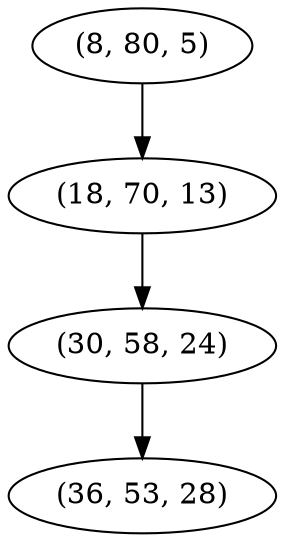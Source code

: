 digraph tree {
    "(8, 80, 5)";
    "(18, 70, 13)";
    "(30, 58, 24)";
    "(36, 53, 28)";
    "(8, 80, 5)" -> "(18, 70, 13)";
    "(18, 70, 13)" -> "(30, 58, 24)";
    "(30, 58, 24)" -> "(36, 53, 28)";
}
